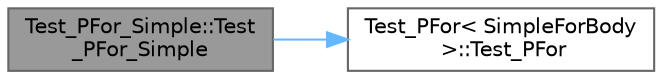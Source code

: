 digraph "Test_PFor_Simple::Test_PFor_Simple"
{
 // LATEX_PDF_SIZE
  bgcolor="transparent";
  edge [fontname=Helvetica,fontsize=10,labelfontname=Helvetica,labelfontsize=10];
  node [fontname=Helvetica,fontsize=10,shape=box,height=0.2,width=0.4];
  rankdir="LR";
  Node1 [id="Node000001",label="Test_PFor_Simple::Test\l_PFor_Simple",height=0.2,width=0.4,color="gray40", fillcolor="grey60", style="filled", fontcolor="black",tooltip=" "];
  Node1 -> Node2 [id="edge1_Node000001_Node000002",color="steelblue1",style="solid",tooltip=" "];
  Node2 [id="Node000002",label="Test_PFor\< SimpleForBody\l \>::Test_PFor",height=0.2,width=0.4,color="grey40", fillcolor="white", style="filled",URL="$class_test___p_for.html#aa75737390cd4795b965b5f2587130d80",tooltip=" "];
}
